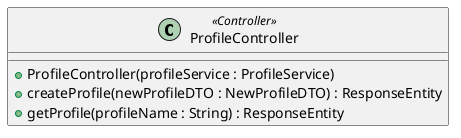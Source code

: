 @startuml
'Attribute syntax: <visibility> <name> : <type> <multiplicity> = <default>
'Method syntax: <visibility> <name (parameter-list)> : <return-type> - For simplicity the type of the parameter-list is not specified

class ProfileController<<Controller>> {
    '- profileService : ProfileService {readOnly}

    + ProfileController(profileService : ProfileService)
    + createProfile(newProfileDTO : NewProfileDTO) : ResponseEntity
    + getProfile(profileName : String) : ResponseEntity
}

@enduml